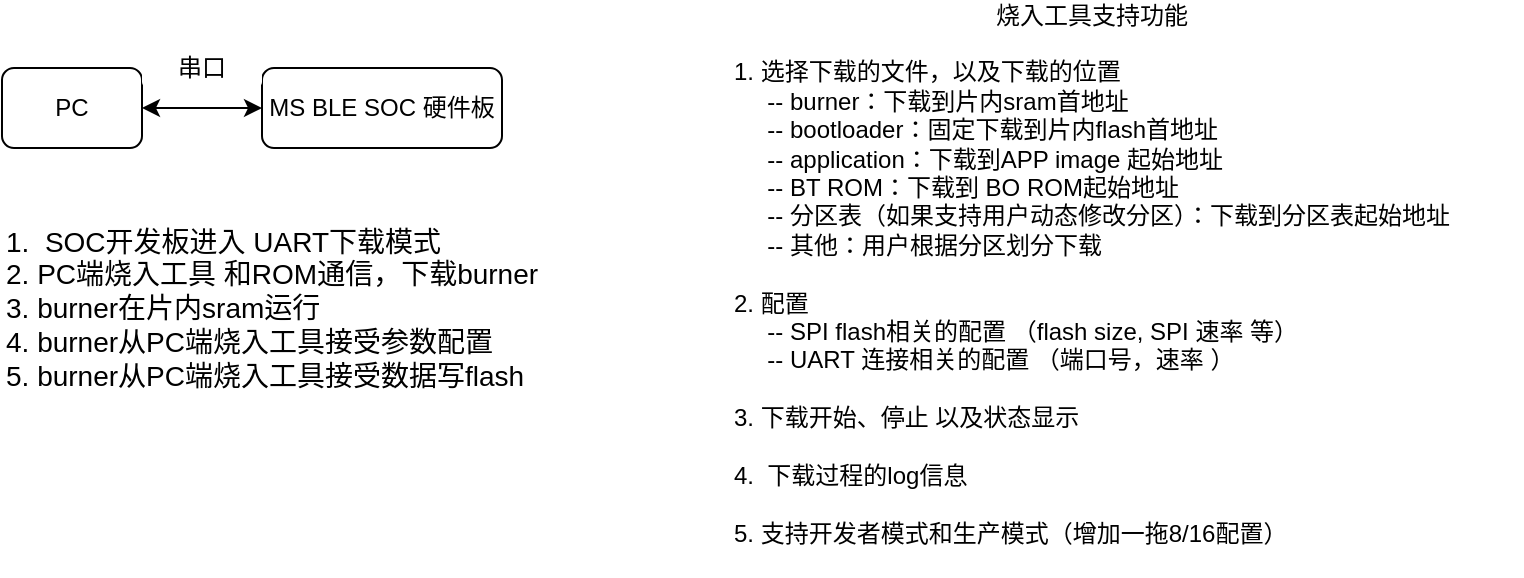 <mxfile version="13.9.9" type="device"><diagram id="-s9vHUwuXy_jgJK2M_HR" name="第 1 页"><mxGraphModel dx="1083" dy="803" grid="1" gridSize="10" guides="1" tooltips="1" connect="1" arrows="1" fold="1" page="1" pageScale="1" pageWidth="1169" pageHeight="827" math="0" shadow="0"><root><mxCell id="0"/><mxCell id="1" parent="0"/><mxCell id="bvI5kA6fxpq3XZ45IUI9-1" value="MS BLE SOC 硬件板" style="rounded=1;whiteSpace=wrap;html=1;" vertex="1" parent="1"><mxGeometry x="280" y="200" width="120" height="40" as="geometry"/></mxCell><mxCell id="bvI5kA6fxpq3XZ45IUI9-4" value="PC" style="rounded=1;whiteSpace=wrap;html=1;" vertex="1" parent="1"><mxGeometry x="150" y="200" width="70" height="40" as="geometry"/></mxCell><mxCell id="bvI5kA6fxpq3XZ45IUI9-5" value="" style="endArrow=classic;startArrow=classic;html=1;entryX=0;entryY=0.5;entryDx=0;entryDy=0;" edge="1" parent="1" target="bvI5kA6fxpq3XZ45IUI9-1"><mxGeometry width="50" height="50" relative="1" as="geometry"><mxPoint x="220" y="220" as="sourcePoint"/><mxPoint x="270" y="170" as="targetPoint"/></mxGeometry></mxCell><mxCell id="bvI5kA6fxpq3XZ45IUI9-6" value="串口" style="rounded=1;whiteSpace=wrap;html=1;strokeColor=none;" vertex="1" parent="1"><mxGeometry x="220" y="190" width="60" height="20" as="geometry"/></mxCell><mxCell id="bvI5kA6fxpq3XZ45IUI9-7" value="&lt;font style=&quot;font-size: 14px&quot;&gt;1.&amp;nbsp; SOC开发板进入 UART下载模式&lt;br&gt;2. PC端烧入工具 和ROM通信，下载burner&lt;br&gt;3. burner在片内sram运行&lt;br&gt;4. burner从PC端烧入工具接受参数配置&lt;br&gt;5. burner从PC端烧入工具接受数据写flash&lt;/font&gt;" style="rounded=0;whiteSpace=wrap;html=1;align=left;strokeColor=none;" vertex="1" parent="1"><mxGeometry x="150" y="280" width="290" height="80" as="geometry"/></mxCell><mxCell id="bvI5kA6fxpq3XZ45IUI9-8" value="烧入工具支持功能&lt;br&gt;&lt;br&gt;&lt;div style=&quot;text-align: left&quot;&gt;&lt;span&gt;1. 选择下载的文件，以及下载的位置&lt;/span&gt;&lt;/div&gt;&lt;div style=&quot;text-align: left&quot;&gt;&lt;span&gt;&amp;nbsp; &amp;nbsp; &amp;nbsp;-- burner：下载到片内sram首地址&lt;/span&gt;&lt;/div&gt;&lt;div style=&quot;text-align: left&quot;&gt;&lt;span&gt;&amp;nbsp; &amp;nbsp; &amp;nbsp;-- bootloader：固定下载到片内flash首地址&lt;/span&gt;&lt;/div&gt;&lt;div style=&quot;text-align: left&quot;&gt;&lt;span&gt;&amp;nbsp; &amp;nbsp; &amp;nbsp;-- application：下载到APP image 起始地址&lt;/span&gt;&lt;/div&gt;&lt;div style=&quot;text-align: left&quot;&gt;&lt;span&gt;&amp;nbsp; &amp;nbsp; &amp;nbsp;-- BT ROM：下载到 BO ROM起始地址&lt;/span&gt;&lt;/div&gt;&lt;div style=&quot;text-align: left&quot;&gt;&lt;span&gt;&amp;nbsp; &amp;nbsp; &amp;nbsp;-- 分区表（如果支持用户动态修改分区）：下载到分区表起始地址&lt;/span&gt;&lt;/div&gt;&lt;div style=&quot;text-align: left&quot;&gt;&lt;span&gt;&amp;nbsp; &amp;nbsp; &amp;nbsp;-- 其他：用户根据分区划分下载&lt;/span&gt;&lt;/div&gt;&lt;div style=&quot;text-align: left&quot;&gt;&lt;span&gt;&lt;br&gt;&lt;/span&gt;&lt;/div&gt;&lt;div style=&quot;text-align: left&quot;&gt;&lt;span&gt;2. 配置&lt;/span&gt;&lt;/div&gt;&lt;div style=&quot;text-align: left&quot;&gt;&lt;span&gt;&amp;nbsp; &amp;nbsp; &amp;nbsp;-- SPI flash相关的配置 （flash size, SPI 速率 等）&lt;/span&gt;&lt;/div&gt;&lt;div style=&quot;text-align: left&quot;&gt;&lt;span&gt;&amp;nbsp; &amp;nbsp; &amp;nbsp;-- UART 连接相关的配置 （端口号，速率 ）&lt;/span&gt;&lt;/div&gt;&lt;div style=&quot;text-align: left&quot;&gt;&lt;br&gt;&lt;/div&gt;&lt;div style=&quot;text-align: left&quot;&gt;3. 下载开始、停止 以及状态显示&lt;/div&gt;&lt;div style=&quot;text-align: left&quot;&gt;&lt;br&gt;&lt;/div&gt;&lt;div style=&quot;text-align: left&quot;&gt;4.&amp;nbsp; 下载过程的log信息&lt;/div&gt;&lt;div style=&quot;text-align: left&quot;&gt;&lt;br&gt;&lt;/div&gt;&lt;div style=&quot;text-align: left&quot;&gt;5. 支持开发者模式和生产模式（增加一拖8/16配置）&lt;/div&gt;&lt;div style=&quot;text-align: left&quot;&gt;&lt;span&gt;&amp;nbsp; &amp;nbsp; &amp;nbsp;&lt;/span&gt;&lt;/div&gt;" style="rounded=1;whiteSpace=wrap;html=1;strokeColor=none;" vertex="1" parent="1"><mxGeometry x="480" y="180" width="430" height="260" as="geometry"/></mxCell></root></mxGraphModel></diagram></mxfile>